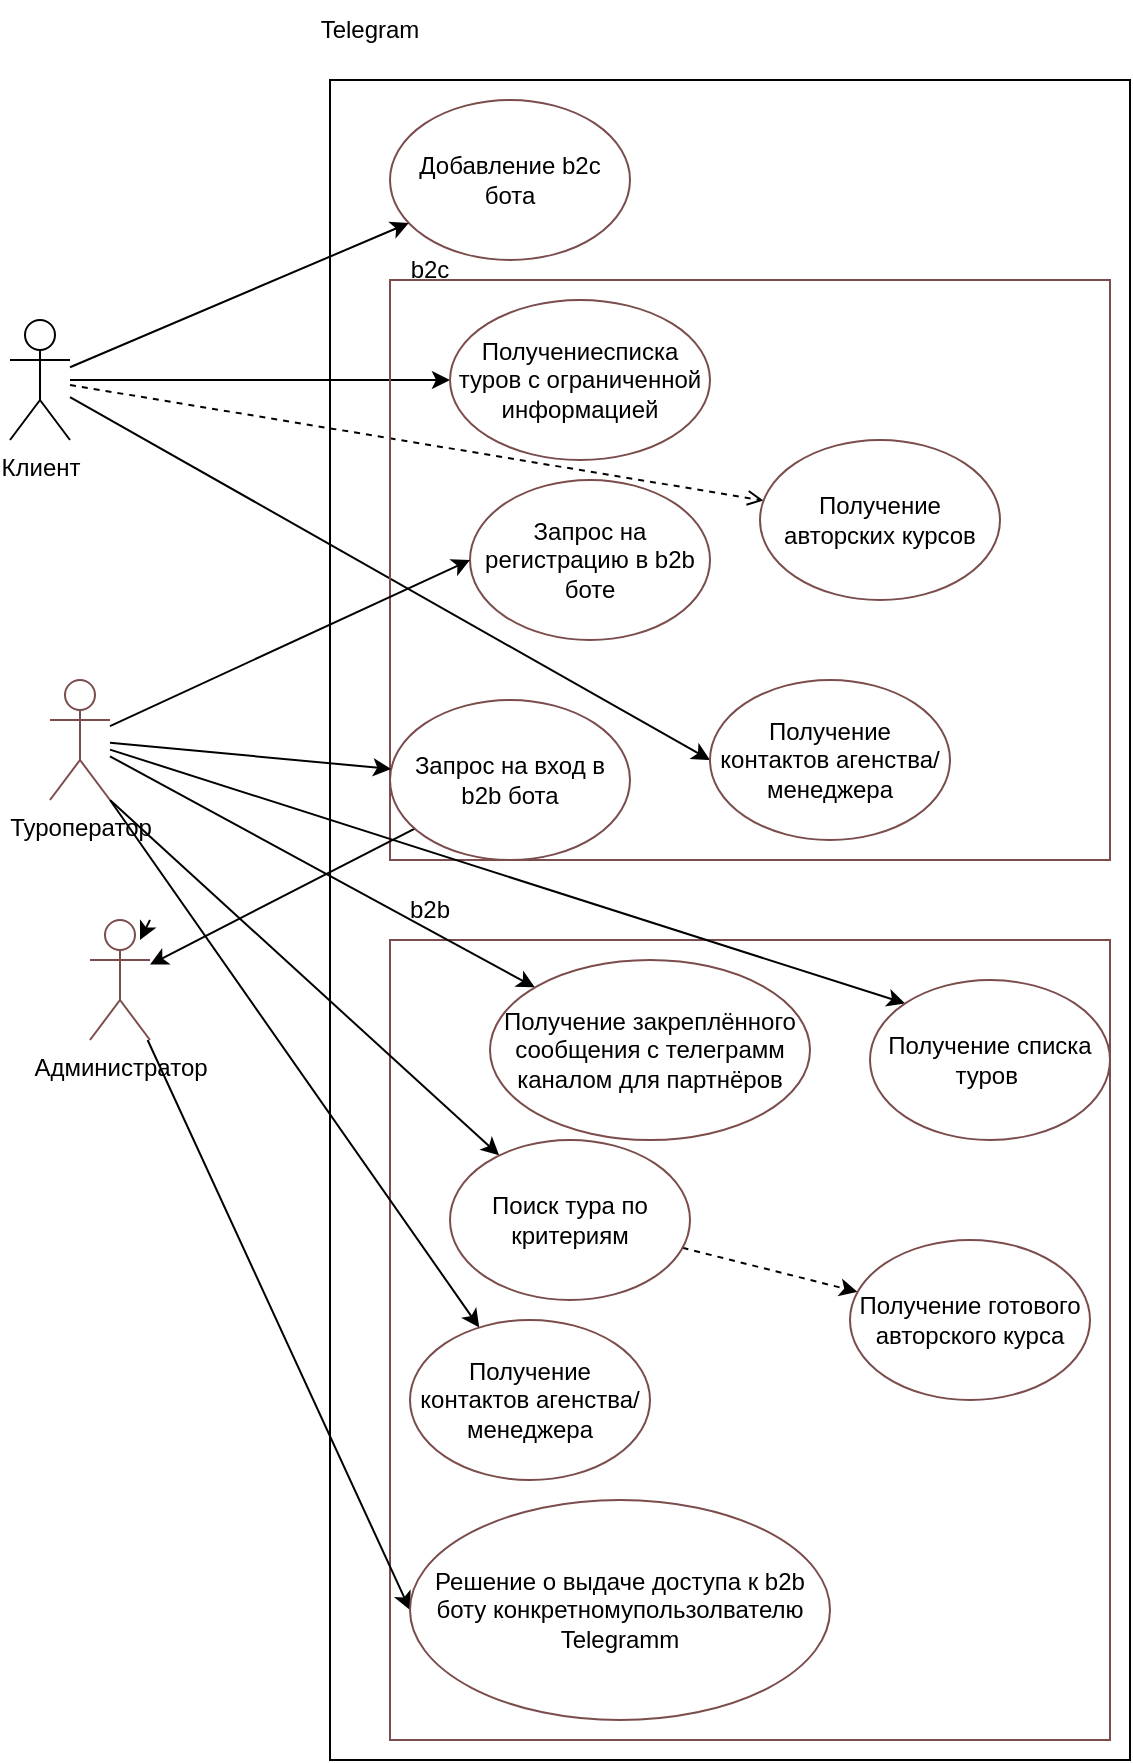 <mxfile>
    <diagram id="dMcVg0LvvEPNjS6cMCFK" name="Page-1">
        <mxGraphModel dx="1045" dy="802" grid="1" gridSize="10" guides="1" tooltips="1" connect="1" arrows="1" fold="1" page="1" pageScale="1" pageWidth="850" pageHeight="1100" background="#ffffff" math="0" shadow="0">
            <root>
                <mxCell id="0"/>
                <mxCell id="1" parent="0"/>
                <mxCell id="104" style="edgeStyle=none;html=1;strokeColor=#000000;fontColor=#000000;" edge="1" parent="1" source="107" target="123">
                    <mxGeometry relative="1" as="geometry"/>
                </mxCell>
                <mxCell id="105" style="edgeStyle=none;html=1;strokeColor=#000000;fontColor=#000000;dashed=1;endArrow=open;endFill=0;" edge="1" parent="1" source="107" target="120">
                    <mxGeometry relative="1" as="geometry"/>
                </mxCell>
                <mxCell id="106" style="edgeStyle=none;html=1;entryX=0;entryY=0.5;entryDx=0;entryDy=0;strokeColor=#000000;fontColor=#000000;endArrow=classic;endFill=1;" edge="1" parent="1" source="107" target="137">
                    <mxGeometry relative="1" as="geometry"/>
                </mxCell>
                <mxCell id="107" value="&lt;font color=&quot;#000000&quot;&gt;Клиент&lt;/font&gt;" style="shape=umlActor;verticalLabelPosition=bottom;verticalAlign=top;html=1;outlineConnect=0;fillColor=none;strokeColor=#000000;" vertex="1" parent="1">
                    <mxGeometry x="120" y="190" width="30" height="60" as="geometry"/>
                </mxCell>
                <mxCell id="108" value="" style="rounded=0;whiteSpace=wrap;html=1;strokeColor=#000000;fillColor=none;fontColor=#000000;" vertex="1" parent="1">
                    <mxGeometry x="280" y="70" width="400" height="840" as="geometry"/>
                </mxCell>
                <mxCell id="109" value="Telegram" style="text;html=1;strokeColor=none;fillColor=none;align=center;verticalAlign=middle;whiteSpace=wrap;rounded=0;fontColor=#000000;" vertex="1" parent="1">
                    <mxGeometry x="270" y="30" width="60" height="30" as="geometry"/>
                </mxCell>
                <mxCell id="110" value="Добавление b2c бота" style="ellipse;whiteSpace=wrap;html=1;strokeColor=#7b4c4c;fontColor=#000000;fillColor=none;" vertex="1" parent="1">
                    <mxGeometry x="310" y="80" width="120" height="80" as="geometry"/>
                </mxCell>
                <mxCell id="111" style="edgeStyle=none;html=1;fontColor=#000000;strokeColor=#000000;" edge="1" parent="1" source="107" target="110">
                    <mxGeometry relative="1" as="geometry"/>
                </mxCell>
                <mxCell id="112" value="" style="rounded=0;whiteSpace=wrap;html=1;strokeColor=#7b4c4c;fontColor=#000000;fillColor=none;" vertex="1" parent="1">
                    <mxGeometry x="310" y="170" width="360" height="290" as="geometry"/>
                </mxCell>
                <mxCell id="113" value="" style="rounded=0;whiteSpace=wrap;html=1;strokeColor=#7b4c4c;fontColor=#000000;fillColor=none;" vertex="1" parent="1">
                    <mxGeometry x="310" y="500" width="360" height="400" as="geometry"/>
                </mxCell>
                <mxCell id="114" value="b2c" style="text;html=1;strokeColor=none;fillColor=none;align=center;verticalAlign=middle;whiteSpace=wrap;rounded=0;fontColor=#000000;" vertex="1" parent="1">
                    <mxGeometry x="300" y="150" width="60" height="30" as="geometry"/>
                </mxCell>
                <mxCell id="115" value="b2b" style="text;html=1;strokeColor=none;fillColor=none;align=center;verticalAlign=middle;whiteSpace=wrap;rounded=0;fontColor=#000000;" vertex="1" parent="1">
                    <mxGeometry x="300" y="470" width="60" height="30" as="geometry"/>
                </mxCell>
                <mxCell id="116" value="Запрос на регистрацию в b2b боте" style="ellipse;whiteSpace=wrap;html=1;strokeColor=#7b4c4c;fontColor=#000000;fillColor=none;" vertex="1" parent="1">
                    <mxGeometry x="350" y="270" width="120" height="80" as="geometry"/>
                </mxCell>
                <mxCell id="117" value="" style="edgeStyle=none;html=1;fontColor=#000000;" edge="1" parent="1" source="119">
                    <mxGeometry relative="1" as="geometry">
                        <mxPoint x="185" y="500" as="targetPoint"/>
                    </mxGeometry>
                </mxCell>
                <mxCell id="118" style="edgeStyle=none;html=1;strokeColor=#000000;fontColor=#000000;endArrow=classic;endFill=1;entryX=0;entryY=0.5;entryDx=0;entryDy=0;" edge="1" parent="1" source="119" target="131">
                    <mxGeometry relative="1" as="geometry"/>
                </mxCell>
                <mxCell id="119" value="Администратор" style="shape=umlActor;verticalLabelPosition=bottom;verticalAlign=top;html=1;outlineConnect=0;strokeColor=#7b4c4c;fontColor=#000000;fillColor=none;" vertex="1" parent="1">
                    <mxGeometry x="160" y="490" width="30" height="60" as="geometry"/>
                </mxCell>
                <mxCell id="120" value="Получение авторских курсов" style="ellipse;whiteSpace=wrap;html=1;strokeColor=#7b4c4c;fontColor=#000000;fillColor=none;" vertex="1" parent="1">
                    <mxGeometry x="495" y="250" width="120" height="80" as="geometry"/>
                </mxCell>
                <mxCell id="121" style="edgeStyle=none;html=1;strokeColor=#000000;fontColor=#000000;" edge="1" parent="1" source="122" target="119">
                    <mxGeometry relative="1" as="geometry"/>
                </mxCell>
                <mxCell id="122" value="Запрос на вход в b2b бота" style="ellipse;whiteSpace=wrap;html=1;strokeColor=#7b4c4c;fontColor=#000000;fillColor=none;" vertex="1" parent="1">
                    <mxGeometry x="310" y="380" width="120" height="80" as="geometry"/>
                </mxCell>
                <mxCell id="123" value="Получениесписка туров с ограниченной информацией" style="ellipse;whiteSpace=wrap;html=1;strokeColor=#7b4c4c;fontColor=#000000;fillColor=none;" vertex="1" parent="1">
                    <mxGeometry x="340" y="180" width="130" height="80" as="geometry"/>
                </mxCell>
                <mxCell id="124" style="edgeStyle=none;html=1;entryX=0;entryY=0.5;entryDx=0;entryDy=0;strokeColor=#000000;fontColor=#000000;" edge="1" parent="1" source="130" target="116">
                    <mxGeometry relative="1" as="geometry"/>
                </mxCell>
                <mxCell id="125" style="edgeStyle=none;html=1;strokeColor=#000000;fontColor=#000000;" edge="1" parent="1" source="130" target="122">
                    <mxGeometry relative="1" as="geometry"/>
                </mxCell>
                <mxCell id="126" style="edgeStyle=none;html=1;strokeColor=#000000;fontColor=#000000;endArrow=classic;endFill=1;entryX=0;entryY=0;entryDx=0;entryDy=0;" edge="1" parent="1" source="130" target="132">
                    <mxGeometry relative="1" as="geometry"/>
                </mxCell>
                <mxCell id="127" style="edgeStyle=none;html=1;strokeColor=#000000;fontColor=#000000;endArrow=classic;endFill=1;exitX=1;exitY=1;exitDx=0;exitDy=0;exitPerimeter=0;" edge="1" parent="1" source="130" target="134">
                    <mxGeometry relative="1" as="geometry"/>
                </mxCell>
                <mxCell id="128" style="edgeStyle=none;html=1;strokeColor=#000000;fontColor=#000000;endArrow=classic;endFill=1;" edge="1" parent="1" source="130" target="135">
                    <mxGeometry relative="1" as="geometry"/>
                </mxCell>
                <mxCell id="129" style="edgeStyle=none;html=1;strokeColor=#000000;fontColor=#000000;endArrow=classic;endFill=1;exitX=1;exitY=1;exitDx=0;exitDy=0;exitPerimeter=0;" edge="1" parent="1" source="130" target="138">
                    <mxGeometry relative="1" as="geometry"/>
                </mxCell>
                <mxCell id="130" value="Туроператор" style="shape=umlActor;verticalLabelPosition=bottom;verticalAlign=top;html=1;outlineConnect=0;strokeColor=#7b4c4c;fontColor=#000000;fillColor=none;" vertex="1" parent="1">
                    <mxGeometry x="140" y="370" width="30" height="60" as="geometry"/>
                </mxCell>
                <mxCell id="131" value="Решение о выдаче доступа к b2b боту конкретномупользолвателю Telegramm" style="ellipse;whiteSpace=wrap;html=1;strokeColor=#7b4c4c;fontColor=#000000;fillColor=none;" vertex="1" parent="1">
                    <mxGeometry x="320" y="780" width="210" height="110" as="geometry"/>
                </mxCell>
                <mxCell id="132" value="Получение списка туров&amp;nbsp;" style="ellipse;whiteSpace=wrap;html=1;strokeColor=#7b4c4c;fontColor=#000000;fillColor=none;" vertex="1" parent="1">
                    <mxGeometry x="550" y="520" width="120" height="80" as="geometry"/>
                </mxCell>
                <mxCell id="133" style="edgeStyle=none;html=1;strokeColor=#000000;fontColor=#000000;endArrow=classic;endFill=1;dashed=1;" edge="1" parent="1" source="134" target="136">
                    <mxGeometry relative="1" as="geometry"/>
                </mxCell>
                <mxCell id="134" value="Поиск тура по критериям" style="ellipse;whiteSpace=wrap;html=1;strokeColor=#7b4c4c;fontColor=#000000;fillColor=none;" vertex="1" parent="1">
                    <mxGeometry x="340" y="600" width="120" height="80" as="geometry"/>
                </mxCell>
                <mxCell id="135" value="Получение закреплённого сообщения с телеграмм каналом для партнёров" style="ellipse;whiteSpace=wrap;html=1;strokeColor=#7b4c4c;fontColor=#000000;fillColor=none;" vertex="1" parent="1">
                    <mxGeometry x="360" y="510" width="160" height="90" as="geometry"/>
                </mxCell>
                <mxCell id="136" value="Получение готового авторского курса" style="ellipse;whiteSpace=wrap;html=1;strokeColor=#7b4c4c;fontColor=#000000;fillColor=none;" vertex="1" parent="1">
                    <mxGeometry x="540" y="650" width="120" height="80" as="geometry"/>
                </mxCell>
                <mxCell id="137" value="Получение контактов агенства/менеджера" style="ellipse;whiteSpace=wrap;html=1;strokeColor=#7b4c4c;fontColor=#000000;fillColor=none;" vertex="1" parent="1">
                    <mxGeometry x="470" y="370" width="120" height="80" as="geometry"/>
                </mxCell>
                <mxCell id="138" value="Получение контактов агенства/менеджера" style="ellipse;whiteSpace=wrap;html=1;strokeColor=#7b4c4c;fontColor=#000000;fillColor=none;" vertex="1" parent="1">
                    <mxGeometry x="320" y="690" width="120" height="80" as="geometry"/>
                </mxCell>
            </root>
        </mxGraphModel>
    </diagram>
</mxfile>